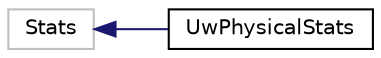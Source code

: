 digraph "Graphical Class Hierarchy"
{
 // LATEX_PDF_SIZE
  edge [fontname="Helvetica",fontsize="10",labelfontname="Helvetica",labelfontsize="10"];
  node [fontname="Helvetica",fontsize="10",shape=record];
  rankdir="LR";
  Node125 [label="Stats",height=0.2,width=0.4,color="grey75", fillcolor="white", style="filled",tooltip=" "];
  Node125 -> Node0 [dir="back",color="midnightblue",fontsize="10",style="solid",fontname="Helvetica"];
  Node0 [label="UwPhysicalStats",height=0.2,width=0.4,color="black", fillcolor="white", style="filled",URL="$classUwPhysicalStats.html",tooltip=" "];
}
